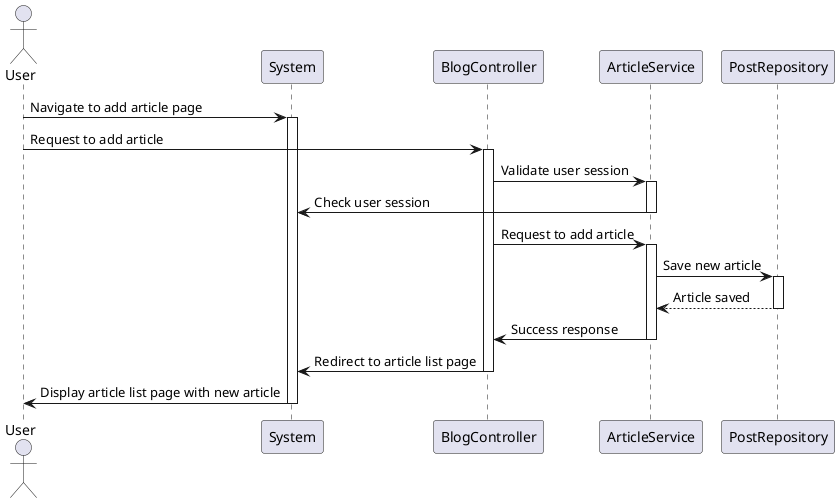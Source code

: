 @startuml

actor User as User
participant "System" as System
participant BlogController as Controller
participant ArticleService as ArticleService
participant PostRepository as PostRepo

User -> System: Navigate to add article page
activate System

User -> Controller: Request to add article
activate Controller

Controller -> ArticleService: Validate user session
activate ArticleService

ArticleService -> System: Check user session
deactivate ArticleService

Controller -> ArticleService: Request to add article
activate ArticleService

ArticleService -> PostRepo: Save new article
activate PostRepo
PostRepo --> ArticleService: Article saved
deactivate PostRepo

ArticleService -> Controller: Success response
deactivate ArticleService

Controller -> System: Redirect to article list page
deactivate Controller

System -> User: Display article list page with new article

deactivate System
@enduml
